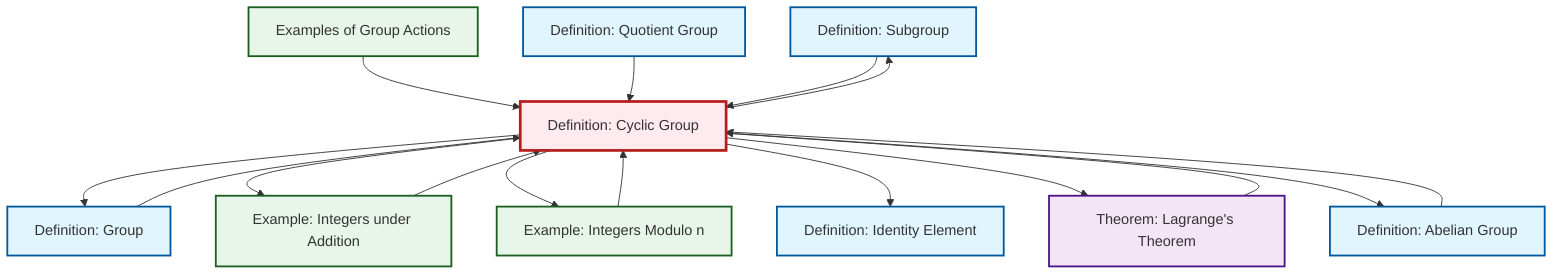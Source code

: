 graph TD
    classDef definition fill:#e1f5fe,stroke:#01579b,stroke-width:2px
    classDef theorem fill:#f3e5f5,stroke:#4a148c,stroke-width:2px
    classDef axiom fill:#fff3e0,stroke:#e65100,stroke-width:2px
    classDef example fill:#e8f5e9,stroke:#1b5e20,stroke-width:2px
    classDef current fill:#ffebee,stroke:#b71c1c,stroke-width:3px
    def-subgroup["Definition: Subgroup"]:::definition
    def-abelian-group["Definition: Abelian Group"]:::definition
    ex-group-action-examples["Examples of Group Actions"]:::example
    def-cyclic-group["Definition: Cyclic Group"]:::definition
    def-group["Definition: Group"]:::definition
    def-identity-element["Definition: Identity Element"]:::definition
    def-quotient-group["Definition: Quotient Group"]:::definition
    thm-lagrange["Theorem: Lagrange's Theorem"]:::theorem
    ex-integers-addition["Example: Integers under Addition"]:::example
    ex-quotient-integers-mod-n["Example: Integers Modulo n"]:::example
    def-cyclic-group --> def-group
    def-abelian-group --> def-cyclic-group
    def-cyclic-group --> ex-integers-addition
    def-cyclic-group --> ex-quotient-integers-mod-n
    def-cyclic-group --> def-identity-element
    ex-group-action-examples --> def-cyclic-group
    def-quotient-group --> def-cyclic-group
    def-cyclic-group --> thm-lagrange
    ex-integers-addition --> def-cyclic-group
    def-subgroup --> def-cyclic-group
    ex-quotient-integers-mod-n --> def-cyclic-group
    thm-lagrange --> def-cyclic-group
    def-group --> def-cyclic-group
    def-cyclic-group --> def-subgroup
    def-cyclic-group --> def-abelian-group
    class def-cyclic-group current